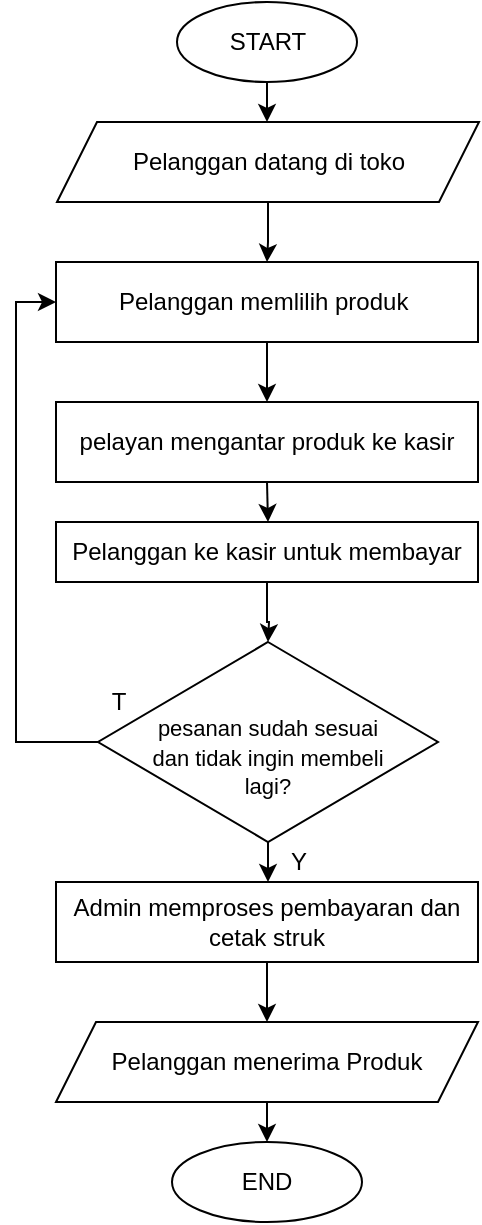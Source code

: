 <mxfile version="14.7.2" type="github">
  <diagram id="iqiv3-eUTk3-3cMOA62e" name="Page-1">
    <mxGraphModel dx="533" dy="310" grid="1" gridSize="10" guides="1" tooltips="1" connect="1" arrows="1" fold="1" page="1" pageScale="1" pageWidth="827" pageHeight="1169" math="0" shadow="0">
      <root>
        <mxCell id="0" />
        <mxCell id="1" parent="0" />
        <mxCell id="ify4IsPZyBRffTTEuYDL-7" style="edgeStyle=orthogonalEdgeStyle;rounded=0;orthogonalLoop=1;jettySize=auto;html=1;exitX=0.5;exitY=1;exitDx=0;exitDy=0;entryX=0.5;entryY=0;entryDx=0;entryDy=0;" parent="1" source="ify4IsPZyBRffTTEuYDL-1" edge="1">
          <mxGeometry relative="1" as="geometry">
            <mxPoint x="424.5" y="170" as="targetPoint" />
          </mxGeometry>
        </mxCell>
        <mxCell id="ify4IsPZyBRffTTEuYDL-1" value="START" style="ellipse;whiteSpace=wrap;html=1;" parent="1" vertex="1">
          <mxGeometry x="379.5" y="110" width="90" height="40" as="geometry" />
        </mxCell>
        <mxCell id="rNi20Mrn_riKUZEto9K5-15" style="edgeStyle=orthogonalEdgeStyle;rounded=0;orthogonalLoop=1;jettySize=auto;html=1;entryX=0.5;entryY=0;entryDx=0;entryDy=0;" edge="1" parent="1" source="ify4IsPZyBRffTTEuYDL-18" target="rNi20Mrn_riKUZEto9K5-14">
          <mxGeometry relative="1" as="geometry" />
        </mxCell>
        <mxCell id="ify4IsPZyBRffTTEuYDL-18" value="Admin memproses pembayaran dan cetak struk" style="rounded=0;whiteSpace=wrap;html=1;" parent="1" vertex="1">
          <mxGeometry x="319" y="550" width="211" height="40" as="geometry" />
        </mxCell>
        <mxCell id="ify4IsPZyBRffTTEuYDL-27" style="edgeStyle=orthogonalEdgeStyle;rounded=0;orthogonalLoop=1;jettySize=auto;html=1;entryX=0.5;entryY=0;entryDx=0;entryDy=0;" parent="1" source="ify4IsPZyBRffTTEuYDL-22" target="ify4IsPZyBRffTTEuYDL-24" edge="1">
          <mxGeometry relative="1" as="geometry" />
        </mxCell>
        <mxCell id="ify4IsPZyBRffTTEuYDL-22" value="Pelanggan datang di toko" style="shape=parallelogram;perimeter=parallelogramPerimeter;whiteSpace=wrap;html=1;fixedSize=1;" parent="1" vertex="1">
          <mxGeometry x="319.5" y="170" width="211" height="40" as="geometry" />
        </mxCell>
        <mxCell id="ify4IsPZyBRffTTEuYDL-28" style="edgeStyle=orthogonalEdgeStyle;rounded=0;orthogonalLoop=1;jettySize=auto;html=1;entryX=0.5;entryY=0;entryDx=0;entryDy=0;" parent="1" source="ify4IsPZyBRffTTEuYDL-24" target="ify4IsPZyBRffTTEuYDL-25" edge="1">
          <mxGeometry relative="1" as="geometry" />
        </mxCell>
        <mxCell id="ify4IsPZyBRffTTEuYDL-24" value="Pelanggan memlilih produk&amp;nbsp;" style="rounded=0;whiteSpace=wrap;html=1;" parent="1" vertex="1">
          <mxGeometry x="319" y="240" width="211" height="40" as="geometry" />
        </mxCell>
        <mxCell id="rNi20Mrn_riKUZEto9K5-5" style="edgeStyle=orthogonalEdgeStyle;rounded=0;orthogonalLoop=1;jettySize=auto;html=1;exitX=0.5;exitY=1;exitDx=0;exitDy=0;" edge="1" parent="1" source="ify4IsPZyBRffTTEuYDL-25">
          <mxGeometry relative="1" as="geometry">
            <mxPoint x="425" y="370" as="targetPoint" />
          </mxGeometry>
        </mxCell>
        <mxCell id="ify4IsPZyBRffTTEuYDL-25" value="pelayan mengantar produk ke kasir" style="rounded=0;whiteSpace=wrap;html=1;" parent="1" vertex="1">
          <mxGeometry x="319" y="310" width="211" height="40" as="geometry" />
        </mxCell>
        <mxCell id="ify4IsPZyBRffTTEuYDL-33" style="edgeStyle=orthogonalEdgeStyle;rounded=0;orthogonalLoop=1;jettySize=auto;html=1;entryX=0.5;entryY=0;entryDx=0;entryDy=0;" parent="1" target="ify4IsPZyBRffTTEuYDL-32" edge="1">
          <mxGeometry relative="1" as="geometry">
            <mxPoint x="437.5" y="660" as="sourcePoint" />
          </mxGeometry>
        </mxCell>
        <mxCell id="ify4IsPZyBRffTTEuYDL-32" value="END" style="ellipse;whiteSpace=wrap;html=1;" parent="1" vertex="1">
          <mxGeometry x="377" y="680" width="95" height="40" as="geometry" />
        </mxCell>
        <mxCell id="rNi20Mrn_riKUZEto9K5-8" style="edgeStyle=orthogonalEdgeStyle;rounded=0;orthogonalLoop=1;jettySize=auto;html=1;entryX=0;entryY=0.5;entryDx=0;entryDy=0;exitX=0;exitY=0.5;exitDx=0;exitDy=0;" edge="1" parent="1" source="rNi20Mrn_riKUZEto9K5-3" target="ify4IsPZyBRffTTEuYDL-24">
          <mxGeometry relative="1" as="geometry">
            <Array as="points">
              <mxPoint x="299" y="480" />
              <mxPoint x="299" y="260" />
            </Array>
          </mxGeometry>
        </mxCell>
        <mxCell id="rNi20Mrn_riKUZEto9K5-13" style="edgeStyle=orthogonalEdgeStyle;rounded=0;orthogonalLoop=1;jettySize=auto;html=1;entryX=0.5;entryY=0;entryDx=0;entryDy=0;" edge="1" parent="1" source="rNi20Mrn_riKUZEto9K5-3" target="ify4IsPZyBRffTTEuYDL-18">
          <mxGeometry relative="1" as="geometry" />
        </mxCell>
        <mxCell id="rNi20Mrn_riKUZEto9K5-3" value="&lt;font style=&quot;font-size: 11px&quot;&gt;&lt;br&gt;pesanan sudah sesuai&lt;br&gt;dan tidak ingin membeli&lt;br&gt;lagi?&lt;/font&gt;" style="rhombus;whiteSpace=wrap;html=1;" vertex="1" parent="1">
          <mxGeometry x="340" y="430" width="170" height="100" as="geometry" />
        </mxCell>
        <mxCell id="rNi20Mrn_riKUZEto9K5-6" style="edgeStyle=orthogonalEdgeStyle;rounded=0;orthogonalLoop=1;jettySize=auto;html=1;" edge="1" parent="1" source="rNi20Mrn_riKUZEto9K5-4">
          <mxGeometry relative="1" as="geometry">
            <mxPoint x="425" y="430" as="targetPoint" />
          </mxGeometry>
        </mxCell>
        <mxCell id="rNi20Mrn_riKUZEto9K5-4" value="Pelanggan ke kasir untuk membayar" style="rounded=0;whiteSpace=wrap;html=1;" vertex="1" parent="1">
          <mxGeometry x="319" y="370" width="211" height="30" as="geometry" />
        </mxCell>
        <mxCell id="rNi20Mrn_riKUZEto9K5-9" value="T" style="text;html=1;align=center;verticalAlign=middle;resizable=0;points=[];autosize=1;strokeColor=none;" vertex="1" parent="1">
          <mxGeometry x="340" y="450" width="20" height="20" as="geometry" />
        </mxCell>
        <mxCell id="rNi20Mrn_riKUZEto9K5-11" value="Y" style="text;html=1;align=center;verticalAlign=middle;resizable=0;points=[];autosize=1;strokeColor=none;" vertex="1" parent="1">
          <mxGeometry x="430" y="530" width="20" height="20" as="geometry" />
        </mxCell>
        <mxCell id="rNi20Mrn_riKUZEto9K5-14" value="Pelanggan menerima Produk" style="shape=parallelogram;perimeter=parallelogramPerimeter;whiteSpace=wrap;html=1;fixedSize=1;" vertex="1" parent="1">
          <mxGeometry x="319" y="620" width="211" height="40" as="geometry" />
        </mxCell>
      </root>
    </mxGraphModel>
  </diagram>
</mxfile>

